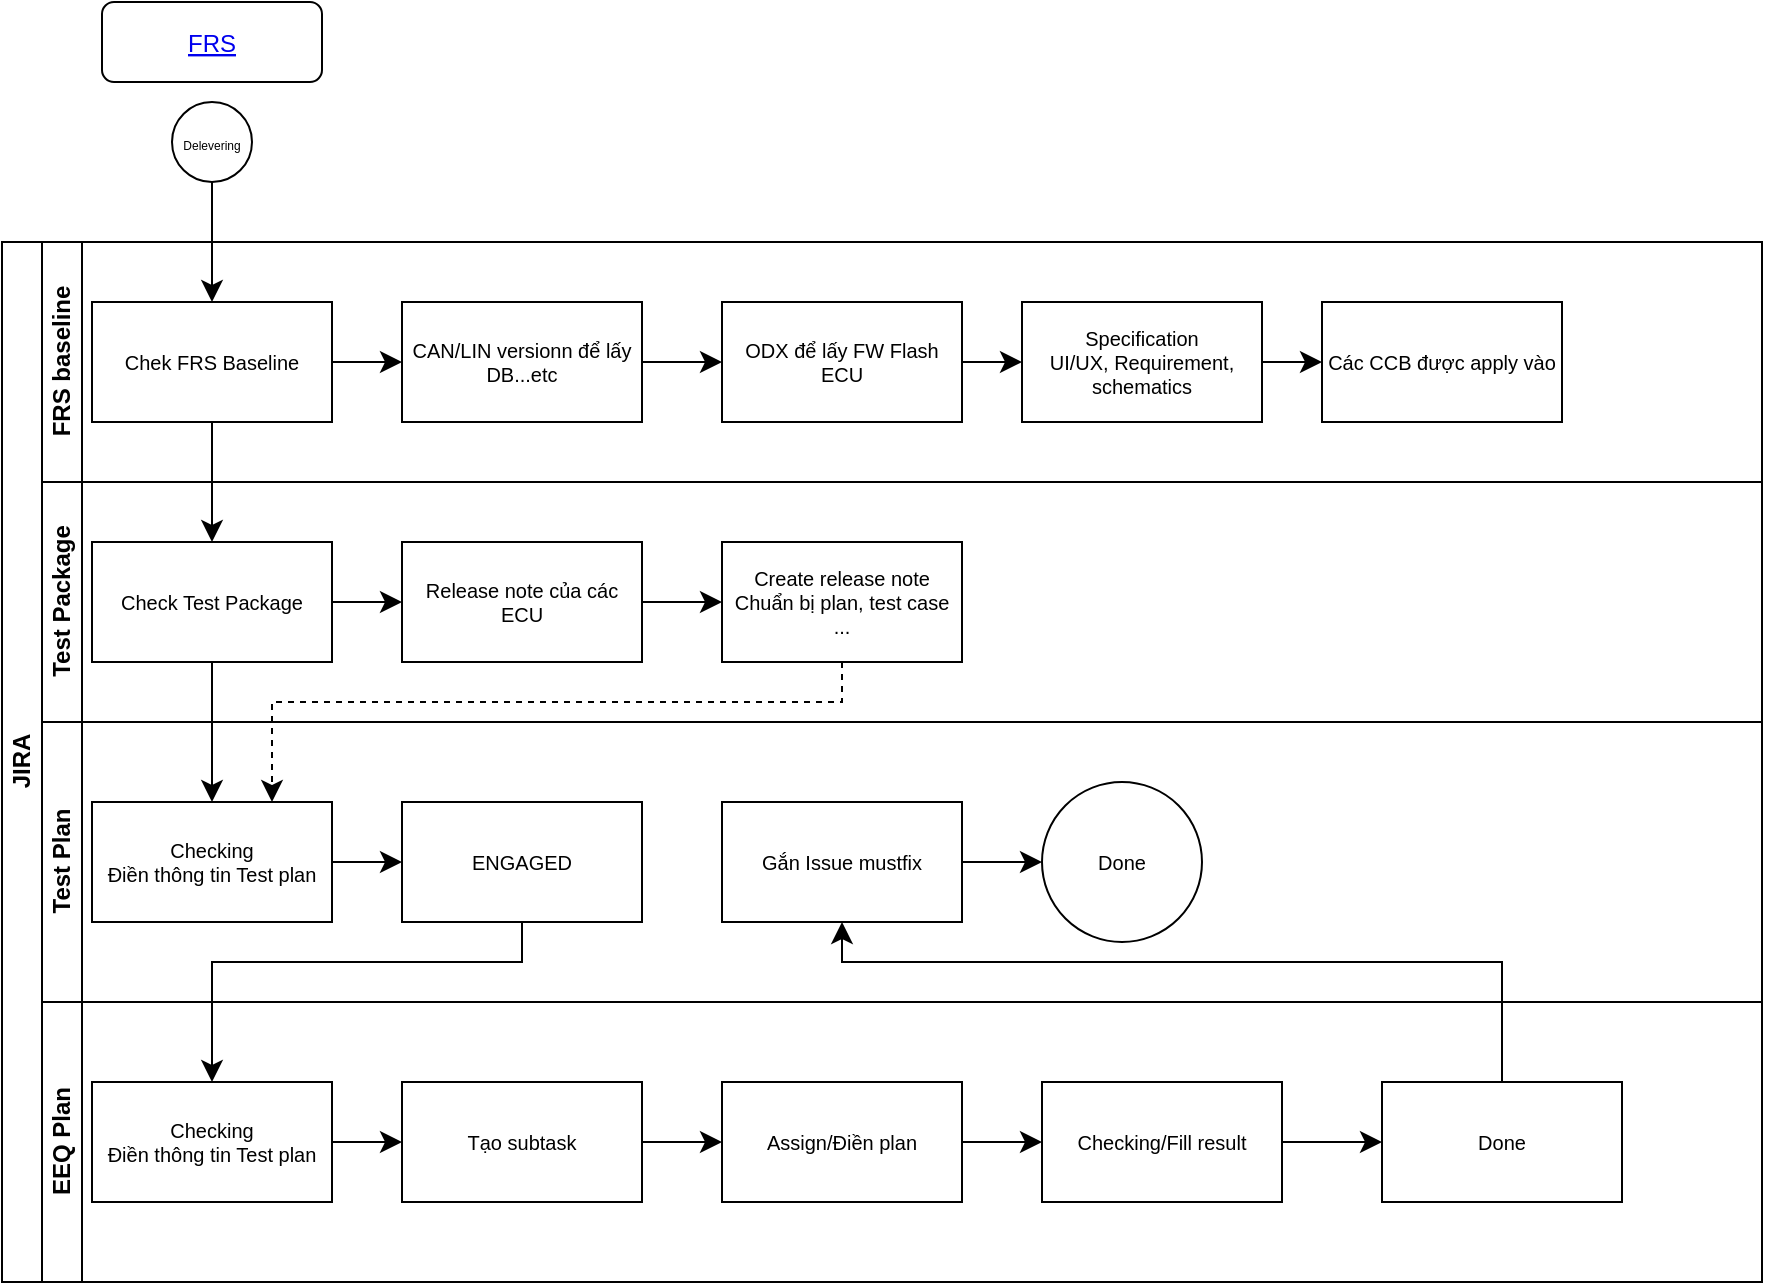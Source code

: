 <mxfile version="24.4.4" type="github">
  <diagram id="prtHgNgQTEPvFCAcTncT" name="Page-1">
    <mxGraphModel dx="989" dy="572" grid="1" gridSize="10" guides="1" tooltips="1" connect="1" arrows="1" fold="1" page="1" pageScale="1" pageWidth="827" pageHeight="1169" math="0" shadow="0">
      <root>
        <mxCell id="0" />
        <mxCell id="1" parent="0" />
        <mxCell id="dNxyNK7c78bLwvsdeMH5-19" value="JIRA" style="swimlane;html=1;childLayout=stackLayout;resizeParent=1;resizeParentMax=0;horizontal=0;startSize=20;horizontalStack=0;" parent="1" vertex="1">
          <mxGeometry x="120" y="120" width="880" height="520" as="geometry">
            <mxRectangle x="120" y="120" width="40" height="50" as="alternateBounds" />
          </mxGeometry>
        </mxCell>
        <mxCell id="dNxyNK7c78bLwvsdeMH5-20" value="FRS baseline" style="swimlane;html=1;startSize=20;horizontal=0;" parent="dNxyNK7c78bLwvsdeMH5-19" vertex="1">
          <mxGeometry x="20" width="860" height="120" as="geometry" />
        </mxCell>
        <mxCell id="qIckF98StNaj-yUu7WlP-11" value="" style="edgeStyle=none;curved=1;rounded=0;orthogonalLoop=1;jettySize=auto;html=1;fontSize=12;startSize=8;endSize=8;" edge="1" parent="dNxyNK7c78bLwvsdeMH5-20" source="qIckF98StNaj-yUu7WlP-8" target="qIckF98StNaj-yUu7WlP-10">
          <mxGeometry relative="1" as="geometry" />
        </mxCell>
        <mxCell id="qIckF98StNaj-yUu7WlP-8" value="&lt;span style=&quot;font-size: 10px;&quot;&gt;Chek FRS Baseline&lt;/span&gt;" style="whiteSpace=wrap;html=1;fontSize=10;" vertex="1" parent="dNxyNK7c78bLwvsdeMH5-20">
          <mxGeometry x="25" y="30" width="120" height="60" as="geometry" />
        </mxCell>
        <mxCell id="qIckF98StNaj-yUu7WlP-13" value="" style="edgeStyle=none;curved=1;rounded=0;orthogonalLoop=1;jettySize=auto;html=1;fontSize=12;startSize=8;endSize=8;" edge="1" parent="dNxyNK7c78bLwvsdeMH5-20" source="qIckF98StNaj-yUu7WlP-10" target="qIckF98StNaj-yUu7WlP-12">
          <mxGeometry relative="1" as="geometry" />
        </mxCell>
        <mxCell id="qIckF98StNaj-yUu7WlP-10" value="&lt;span style=&quot;font-size: 10px;&quot;&gt;CAN/LIN versionn để lấy DB...etc&lt;/span&gt;" style="whiteSpace=wrap;html=1;fontSize=10;" vertex="1" parent="dNxyNK7c78bLwvsdeMH5-20">
          <mxGeometry x="180" y="30" width="120" height="60" as="geometry" />
        </mxCell>
        <mxCell id="qIckF98StNaj-yUu7WlP-12" value="&lt;font style=&quot;font-size: 10px;&quot;&gt;ODX để lấy FW Flash ECU&lt;/font&gt;" style="whiteSpace=wrap;html=1;fontSize=10;" vertex="1" parent="dNxyNK7c78bLwvsdeMH5-20">
          <mxGeometry x="340" y="30" width="120" height="60" as="geometry" />
        </mxCell>
        <mxCell id="qIckF98StNaj-yUu7WlP-14" value="Specification&lt;div&gt;UI/UX, Requirement, schematics&lt;/div&gt;" style="whiteSpace=wrap;html=1;fontSize=10;" vertex="1" parent="dNxyNK7c78bLwvsdeMH5-20">
          <mxGeometry x="490" y="30" width="120" height="60" as="geometry" />
        </mxCell>
        <mxCell id="qIckF98StNaj-yUu7WlP-15" value="" style="edgeStyle=none;curved=1;rounded=0;orthogonalLoop=1;jettySize=auto;html=1;fontSize=12;startSize=8;endSize=8;" edge="1" parent="dNxyNK7c78bLwvsdeMH5-20" source="qIckF98StNaj-yUu7WlP-12" target="qIckF98StNaj-yUu7WlP-14">
          <mxGeometry relative="1" as="geometry" />
        </mxCell>
        <mxCell id="dNxyNK7c78bLwvsdeMH5-21" value="Test Package" style="swimlane;html=1;startSize=20;horizontal=0;" parent="dNxyNK7c78bLwvsdeMH5-19" vertex="1">
          <mxGeometry x="20" y="120" width="860" height="120" as="geometry" />
        </mxCell>
        <mxCell id="qIckF98StNaj-yUu7WlP-23" value="" style="edgeStyle=none;curved=1;rounded=0;orthogonalLoop=1;jettySize=auto;html=1;fontSize=12;startSize=8;endSize=8;" edge="1" parent="dNxyNK7c78bLwvsdeMH5-21" source="qIckF98StNaj-yUu7WlP-20" target="qIckF98StNaj-yUu7WlP-22">
          <mxGeometry relative="1" as="geometry" />
        </mxCell>
        <mxCell id="qIckF98StNaj-yUu7WlP-20" value="&lt;span style=&quot;font-size: 10px;&quot;&gt;Check Test Package&lt;/span&gt;" style="whiteSpace=wrap;html=1;fontSize=10;" vertex="1" parent="dNxyNK7c78bLwvsdeMH5-21">
          <mxGeometry x="25" y="30" width="120" height="60" as="geometry" />
        </mxCell>
        <mxCell id="qIckF98StNaj-yUu7WlP-25" value="" style="edgeStyle=none;curved=1;rounded=0;orthogonalLoop=1;jettySize=auto;html=1;fontSize=12;startSize=8;endSize=8;" edge="1" parent="dNxyNK7c78bLwvsdeMH5-21" source="qIckF98StNaj-yUu7WlP-22" target="qIckF98StNaj-yUu7WlP-24">
          <mxGeometry relative="1" as="geometry" />
        </mxCell>
        <mxCell id="qIckF98StNaj-yUu7WlP-22" value="&lt;span style=&quot;font-size: 10px;&quot;&gt;Release note của các ECU&lt;/span&gt;" style="whiteSpace=wrap;html=1;fontSize=10;" vertex="1" parent="dNxyNK7c78bLwvsdeMH5-21">
          <mxGeometry x="180" y="30" width="120" height="60" as="geometry" />
        </mxCell>
        <mxCell id="qIckF98StNaj-yUu7WlP-24" value="Create release note&lt;div&gt;Chuẩn bị plan, test case ...&lt;/div&gt;" style="whiteSpace=wrap;html=1;fontSize=10;" vertex="1" parent="dNxyNK7c78bLwvsdeMH5-21">
          <mxGeometry x="340" y="30" width="120" height="60" as="geometry" />
        </mxCell>
        <mxCell id="dNxyNK7c78bLwvsdeMH5-22" value="Test Plan" style="swimlane;html=1;startSize=20;horizontal=0;" parent="dNxyNK7c78bLwvsdeMH5-19" vertex="1">
          <mxGeometry x="20" y="240" width="860" height="140" as="geometry" />
        </mxCell>
        <mxCell id="qIckF98StNaj-yUu7WlP-32" value="" style="edgeStyle=none;curved=1;rounded=0;orthogonalLoop=1;jettySize=auto;html=1;fontSize=12;startSize=8;endSize=8;" edge="1" parent="dNxyNK7c78bLwvsdeMH5-22" source="qIckF98StNaj-yUu7WlP-26" target="qIckF98StNaj-yUu7WlP-31">
          <mxGeometry relative="1" as="geometry" />
        </mxCell>
        <mxCell id="qIckF98StNaj-yUu7WlP-26" value="&lt;div&gt;Checking&lt;/div&gt;Điền thông tin Test plan" style="whiteSpace=wrap;html=1;fontSize=10;" vertex="1" parent="dNxyNK7c78bLwvsdeMH5-22">
          <mxGeometry x="25" y="40" width="120" height="60" as="geometry" />
        </mxCell>
        <mxCell id="qIckF98StNaj-yUu7WlP-31" value="ENGAGED" style="whiteSpace=wrap;html=1;fontSize=10;" vertex="1" parent="dNxyNK7c78bLwvsdeMH5-22">
          <mxGeometry x="180" y="40" width="120" height="60" as="geometry" />
        </mxCell>
        <mxCell id="qIckF98StNaj-yUu7WlP-47" value="" style="edgeStyle=none;curved=1;rounded=0;orthogonalLoop=1;jettySize=auto;html=1;fontSize=12;startSize=8;endSize=8;" edge="1" parent="dNxyNK7c78bLwvsdeMH5-22" source="qIckF98StNaj-yUu7WlP-44" target="qIckF98StNaj-yUu7WlP-46">
          <mxGeometry relative="1" as="geometry" />
        </mxCell>
        <mxCell id="qIckF98StNaj-yUu7WlP-44" value="Gắn Issue mustfix" style="whiteSpace=wrap;html=1;fontSize=10;" vertex="1" parent="dNxyNK7c78bLwvsdeMH5-22">
          <mxGeometry x="340" y="40" width="120" height="60" as="geometry" />
        </mxCell>
        <mxCell id="qIckF98StNaj-yUu7WlP-46" value="Done" style="ellipse;whiteSpace=wrap;html=1;fontSize=10;" vertex="1" parent="dNxyNK7c78bLwvsdeMH5-22">
          <mxGeometry x="500" y="30" width="80" height="80" as="geometry" />
        </mxCell>
        <mxCell id="qIckF98StNaj-yUu7WlP-21" value="" style="edgeStyle=none;curved=1;rounded=0;orthogonalLoop=1;jettySize=auto;html=1;fontSize=12;startSize=8;endSize=8;" edge="1" parent="dNxyNK7c78bLwvsdeMH5-19" source="qIckF98StNaj-yUu7WlP-8" target="qIckF98StNaj-yUu7WlP-20">
          <mxGeometry relative="1" as="geometry" />
        </mxCell>
        <mxCell id="qIckF98StNaj-yUu7WlP-27" value="" style="edgeStyle=none;curved=1;rounded=0;orthogonalLoop=1;jettySize=auto;html=1;fontSize=12;startSize=8;endSize=8;" edge="1" parent="dNxyNK7c78bLwvsdeMH5-19" source="qIckF98StNaj-yUu7WlP-20" target="qIckF98StNaj-yUu7WlP-26">
          <mxGeometry relative="1" as="geometry" />
        </mxCell>
        <mxCell id="qIckF98StNaj-yUu7WlP-30" value="" style="endArrow=classic;html=1;rounded=0;fontSize=12;startSize=8;endSize=8;entryX=0.75;entryY=0;entryDx=0;entryDy=0;exitX=0.5;exitY=1;exitDx=0;exitDy=0;edgeStyle=orthogonalEdgeStyle;dashed=1;" edge="1" parent="dNxyNK7c78bLwvsdeMH5-19" source="qIckF98StNaj-yUu7WlP-24" target="qIckF98StNaj-yUu7WlP-26">
          <mxGeometry width="50" height="50" relative="1" as="geometry">
            <mxPoint x="300" y="170" as="sourcePoint" />
            <mxPoint x="350" y="120" as="targetPoint" />
            <Array as="points">
              <mxPoint x="420" y="230" />
              <mxPoint x="135" y="230" />
            </Array>
          </mxGeometry>
        </mxCell>
        <mxCell id="qIckF98StNaj-yUu7WlP-33" value="EEQ Plan" style="swimlane;html=1;startSize=20;horizontal=0;" vertex="1" parent="dNxyNK7c78bLwvsdeMH5-19">
          <mxGeometry x="20" y="380" width="860" height="140" as="geometry" />
        </mxCell>
        <mxCell id="qIckF98StNaj-yUu7WlP-34" value="" style="edgeStyle=none;curved=1;rounded=0;orthogonalLoop=1;jettySize=auto;html=1;fontSize=12;startSize=8;endSize=8;" edge="1" parent="qIckF98StNaj-yUu7WlP-33" source="qIckF98StNaj-yUu7WlP-35" target="qIckF98StNaj-yUu7WlP-36">
          <mxGeometry relative="1" as="geometry" />
        </mxCell>
        <mxCell id="qIckF98StNaj-yUu7WlP-35" value="&lt;div&gt;Checking&lt;/div&gt;Điền thông tin Test plan" style="whiteSpace=wrap;html=1;fontSize=10;" vertex="1" parent="qIckF98StNaj-yUu7WlP-33">
          <mxGeometry x="25" y="40" width="120" height="60" as="geometry" />
        </mxCell>
        <mxCell id="qIckF98StNaj-yUu7WlP-39" value="" style="edgeStyle=none;curved=1;rounded=0;orthogonalLoop=1;jettySize=auto;html=1;fontSize=12;startSize=8;endSize=8;" edge="1" parent="qIckF98StNaj-yUu7WlP-33" source="qIckF98StNaj-yUu7WlP-36" target="qIckF98StNaj-yUu7WlP-38">
          <mxGeometry relative="1" as="geometry" />
        </mxCell>
        <mxCell id="qIckF98StNaj-yUu7WlP-36" value="Tạo subtask" style="whiteSpace=wrap;html=1;fontSize=10;" vertex="1" parent="qIckF98StNaj-yUu7WlP-33">
          <mxGeometry x="180" y="40" width="120" height="60" as="geometry" />
        </mxCell>
        <mxCell id="qIckF98StNaj-yUu7WlP-41" value="" style="edgeStyle=none;curved=1;rounded=0;orthogonalLoop=1;jettySize=auto;html=1;fontSize=12;startSize=8;endSize=8;" edge="1" parent="qIckF98StNaj-yUu7WlP-33" source="qIckF98StNaj-yUu7WlP-38" target="qIckF98StNaj-yUu7WlP-40">
          <mxGeometry relative="1" as="geometry" />
        </mxCell>
        <mxCell id="qIckF98StNaj-yUu7WlP-38" value="Assign/Điền plan" style="whiteSpace=wrap;html=1;fontSize=10;" vertex="1" parent="qIckF98StNaj-yUu7WlP-33">
          <mxGeometry x="340" y="40" width="120" height="60" as="geometry" />
        </mxCell>
        <mxCell id="qIckF98StNaj-yUu7WlP-43" value="" style="edgeStyle=none;curved=1;rounded=0;orthogonalLoop=1;jettySize=auto;html=1;fontSize=12;startSize=8;endSize=8;" edge="1" parent="qIckF98StNaj-yUu7WlP-33" source="qIckF98StNaj-yUu7WlP-40" target="qIckF98StNaj-yUu7WlP-42">
          <mxGeometry relative="1" as="geometry" />
        </mxCell>
        <mxCell id="qIckF98StNaj-yUu7WlP-40" value="Checking/Fill result" style="whiteSpace=wrap;html=1;fontSize=10;" vertex="1" parent="qIckF98StNaj-yUu7WlP-33">
          <mxGeometry x="500" y="40" width="120" height="60" as="geometry" />
        </mxCell>
        <mxCell id="qIckF98StNaj-yUu7WlP-42" value="Done" style="whiteSpace=wrap;html=1;fontSize=10;" vertex="1" parent="qIckF98StNaj-yUu7WlP-33">
          <mxGeometry x="670" y="40" width="120" height="60" as="geometry" />
        </mxCell>
        <mxCell id="qIckF98StNaj-yUu7WlP-37" style="edgeStyle=orthogonalEdgeStyle;rounded=0;orthogonalLoop=1;jettySize=auto;html=1;entryX=0.5;entryY=0;entryDx=0;entryDy=0;fontSize=12;startSize=8;endSize=8;" edge="1" parent="dNxyNK7c78bLwvsdeMH5-19" source="qIckF98StNaj-yUu7WlP-31" target="qIckF98StNaj-yUu7WlP-35">
          <mxGeometry relative="1" as="geometry">
            <Array as="points">
              <mxPoint x="260" y="360" />
              <mxPoint x="105" y="360" />
            </Array>
          </mxGeometry>
        </mxCell>
        <mxCell id="qIckF98StNaj-yUu7WlP-45" value="" style="edgeStyle=orthogonalEdgeStyle;rounded=0;orthogonalLoop=1;jettySize=auto;html=1;fontSize=12;startSize=8;endSize=8;exitX=0.5;exitY=0;exitDx=0;exitDy=0;" edge="1" parent="dNxyNK7c78bLwvsdeMH5-19" source="qIckF98StNaj-yUu7WlP-42" target="qIckF98StNaj-yUu7WlP-44">
          <mxGeometry relative="1" as="geometry">
            <Array as="points">
              <mxPoint x="750" y="360" />
              <mxPoint x="420" y="360" />
            </Array>
          </mxGeometry>
        </mxCell>
        <mxCell id="qIckF98StNaj-yUu7WlP-9" value="" style="edgeStyle=none;curved=1;rounded=0;orthogonalLoop=1;jettySize=auto;html=1;fontSize=12;startSize=8;endSize=8;" edge="1" parent="1" source="dNxyNK7c78bLwvsdeMH5-23" target="qIckF98StNaj-yUu7WlP-8">
          <mxGeometry relative="1" as="geometry" />
        </mxCell>
        <mxCell id="dNxyNK7c78bLwvsdeMH5-23" value="&lt;font style=&quot;font-size: 6px;&quot;&gt;Delevering&lt;/font&gt;" style="ellipse;whiteSpace=wrap;html=1;" parent="1" vertex="1">
          <mxGeometry x="205" y="50" width="40" height="40" as="geometry" />
        </mxCell>
        <UserObject label="FRS" linkTarget="_blank" link="https://tms.vinfast.vn/browse/VFM-201341" id="qIckF98StNaj-yUu7WlP-6">
          <mxCell style="fontColor=#0000EE;fontStyle=4;rounded=1;overflow=hidden;spacing=10;" vertex="1" parent="1">
            <mxGeometry x="170" width="110" height="40" as="geometry" />
          </mxCell>
        </UserObject>
        <mxCell id="qIckF98StNaj-yUu7WlP-18" value="Các CCB được apply vào" style="whiteSpace=wrap;html=1;fontSize=10;" vertex="1" parent="1">
          <mxGeometry x="780" y="150" width="120" height="60" as="geometry" />
        </mxCell>
        <mxCell id="qIckF98StNaj-yUu7WlP-19" value="" style="edgeStyle=none;curved=1;rounded=0;orthogonalLoop=1;jettySize=auto;html=1;fontSize=12;startSize=8;endSize=8;" edge="1" parent="1" source="qIckF98StNaj-yUu7WlP-14" target="qIckF98StNaj-yUu7WlP-18">
          <mxGeometry relative="1" as="geometry" />
        </mxCell>
      </root>
    </mxGraphModel>
  </diagram>
</mxfile>

